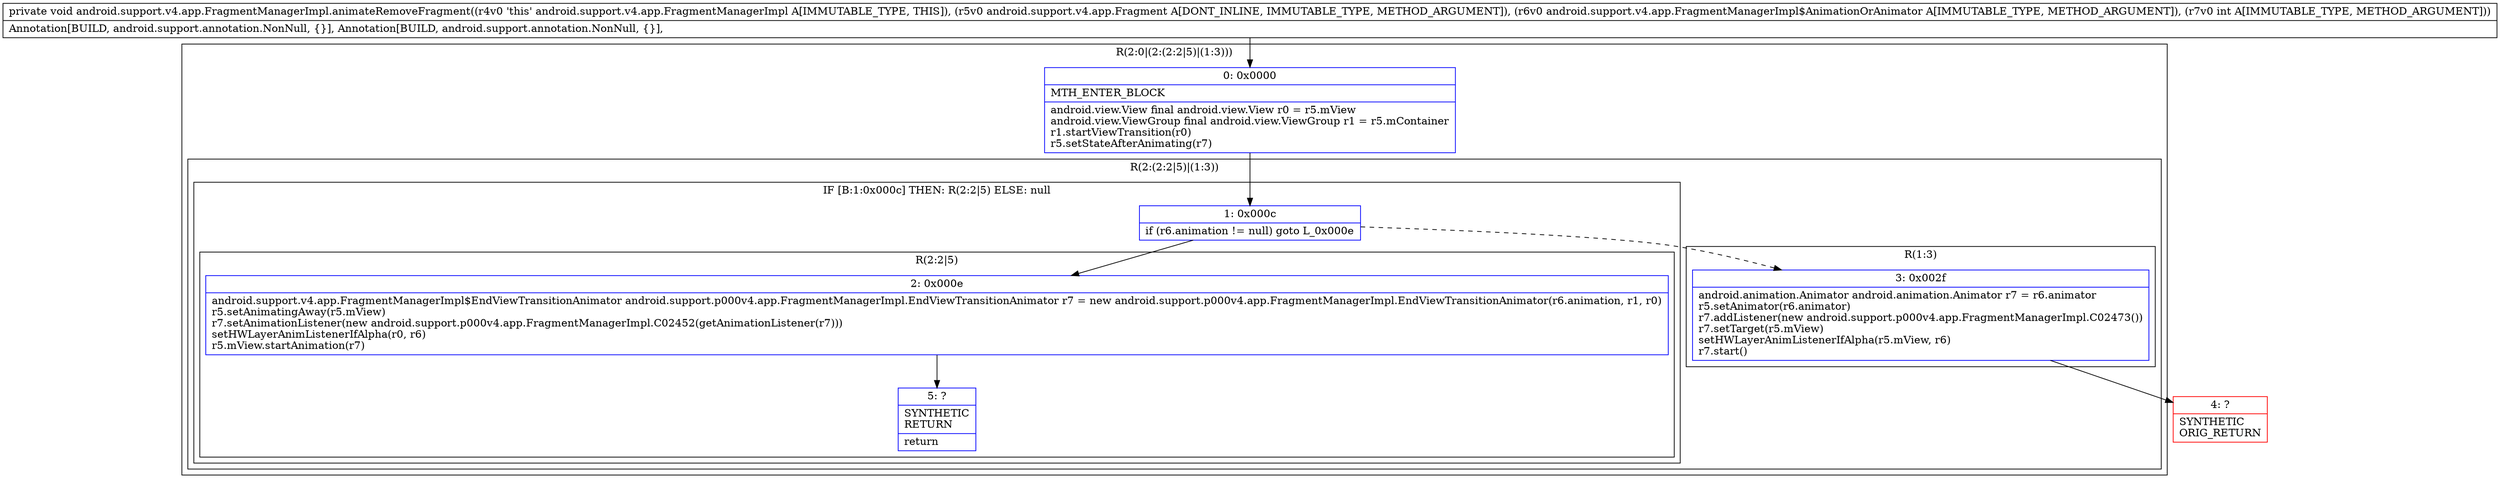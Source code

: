 digraph "CFG forandroid.support.v4.app.FragmentManagerImpl.animateRemoveFragment(Landroid\/support\/v4\/app\/Fragment;Landroid\/support\/v4\/app\/FragmentManagerImpl$AnimationOrAnimator;I)V" {
subgraph cluster_Region_1560708851 {
label = "R(2:0|(2:(2:2|5)|(1:3)))";
node [shape=record,color=blue];
Node_0 [shape=record,label="{0\:\ 0x0000|MTH_ENTER_BLOCK\l|android.view.View final android.view.View r0 = r5.mView\landroid.view.ViewGroup final android.view.ViewGroup r1 = r5.mContainer\lr1.startViewTransition(r0)\lr5.setStateAfterAnimating(r7)\l}"];
subgraph cluster_Region_1275867409 {
label = "R(2:(2:2|5)|(1:3))";
node [shape=record,color=blue];
subgraph cluster_IfRegion_856220265 {
label = "IF [B:1:0x000c] THEN: R(2:2|5) ELSE: null";
node [shape=record,color=blue];
Node_1 [shape=record,label="{1\:\ 0x000c|if (r6.animation != null) goto L_0x000e\l}"];
subgraph cluster_Region_2058353031 {
label = "R(2:2|5)";
node [shape=record,color=blue];
Node_2 [shape=record,label="{2\:\ 0x000e|android.support.v4.app.FragmentManagerImpl$EndViewTransitionAnimator android.support.p000v4.app.FragmentManagerImpl.EndViewTransitionAnimator r7 = new android.support.p000v4.app.FragmentManagerImpl.EndViewTransitionAnimator(r6.animation, r1, r0)\lr5.setAnimatingAway(r5.mView)\lr7.setAnimationListener(new android.support.p000v4.app.FragmentManagerImpl.C02452(getAnimationListener(r7)))\lsetHWLayerAnimListenerIfAlpha(r0, r6)\lr5.mView.startAnimation(r7)\l}"];
Node_5 [shape=record,label="{5\:\ ?|SYNTHETIC\lRETURN\l|return\l}"];
}
}
subgraph cluster_Region_2088924463 {
label = "R(1:3)";
node [shape=record,color=blue];
Node_3 [shape=record,label="{3\:\ 0x002f|android.animation.Animator android.animation.Animator r7 = r6.animator\lr5.setAnimator(r6.animator)\lr7.addListener(new android.support.p000v4.app.FragmentManagerImpl.C02473())\lr7.setTarget(r5.mView)\lsetHWLayerAnimListenerIfAlpha(r5.mView, r6)\lr7.start()\l}"];
}
}
}
Node_4 [shape=record,color=red,label="{4\:\ ?|SYNTHETIC\lORIG_RETURN\l}"];
MethodNode[shape=record,label="{private void android.support.v4.app.FragmentManagerImpl.animateRemoveFragment((r4v0 'this' android.support.v4.app.FragmentManagerImpl A[IMMUTABLE_TYPE, THIS]), (r5v0 android.support.v4.app.Fragment A[DONT_INLINE, IMMUTABLE_TYPE, METHOD_ARGUMENT]), (r6v0 android.support.v4.app.FragmentManagerImpl$AnimationOrAnimator A[IMMUTABLE_TYPE, METHOD_ARGUMENT]), (r7v0 int A[IMMUTABLE_TYPE, METHOD_ARGUMENT]))  | Annotation[BUILD, android.support.annotation.NonNull, \{\}], Annotation[BUILD, android.support.annotation.NonNull, \{\}], \l}"];
MethodNode -> Node_0;
Node_0 -> Node_1;
Node_1 -> Node_2;
Node_1 -> Node_3[style=dashed];
Node_2 -> Node_5;
Node_3 -> Node_4;
}

